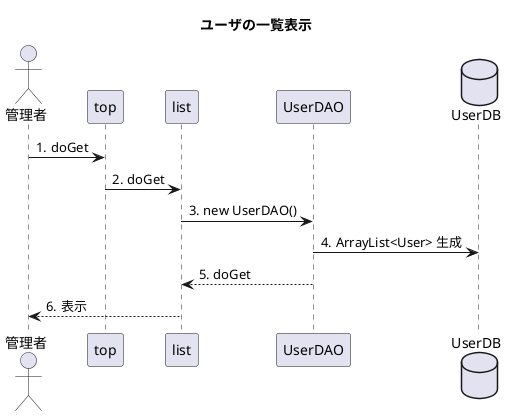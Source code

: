 @startuml
title ユーザの一覧表示

autonumber "#."

actor 管理者
participant top
participant list
participant UserDAO
database UserDB

管理者->top:doGet
top->list:doGet
list->UserDAO:new UserDAO()
UserDAO->UserDB:ArrayList<User> 生成
UserDAO-->list:doGet
list-->管理者:表示

@enduml